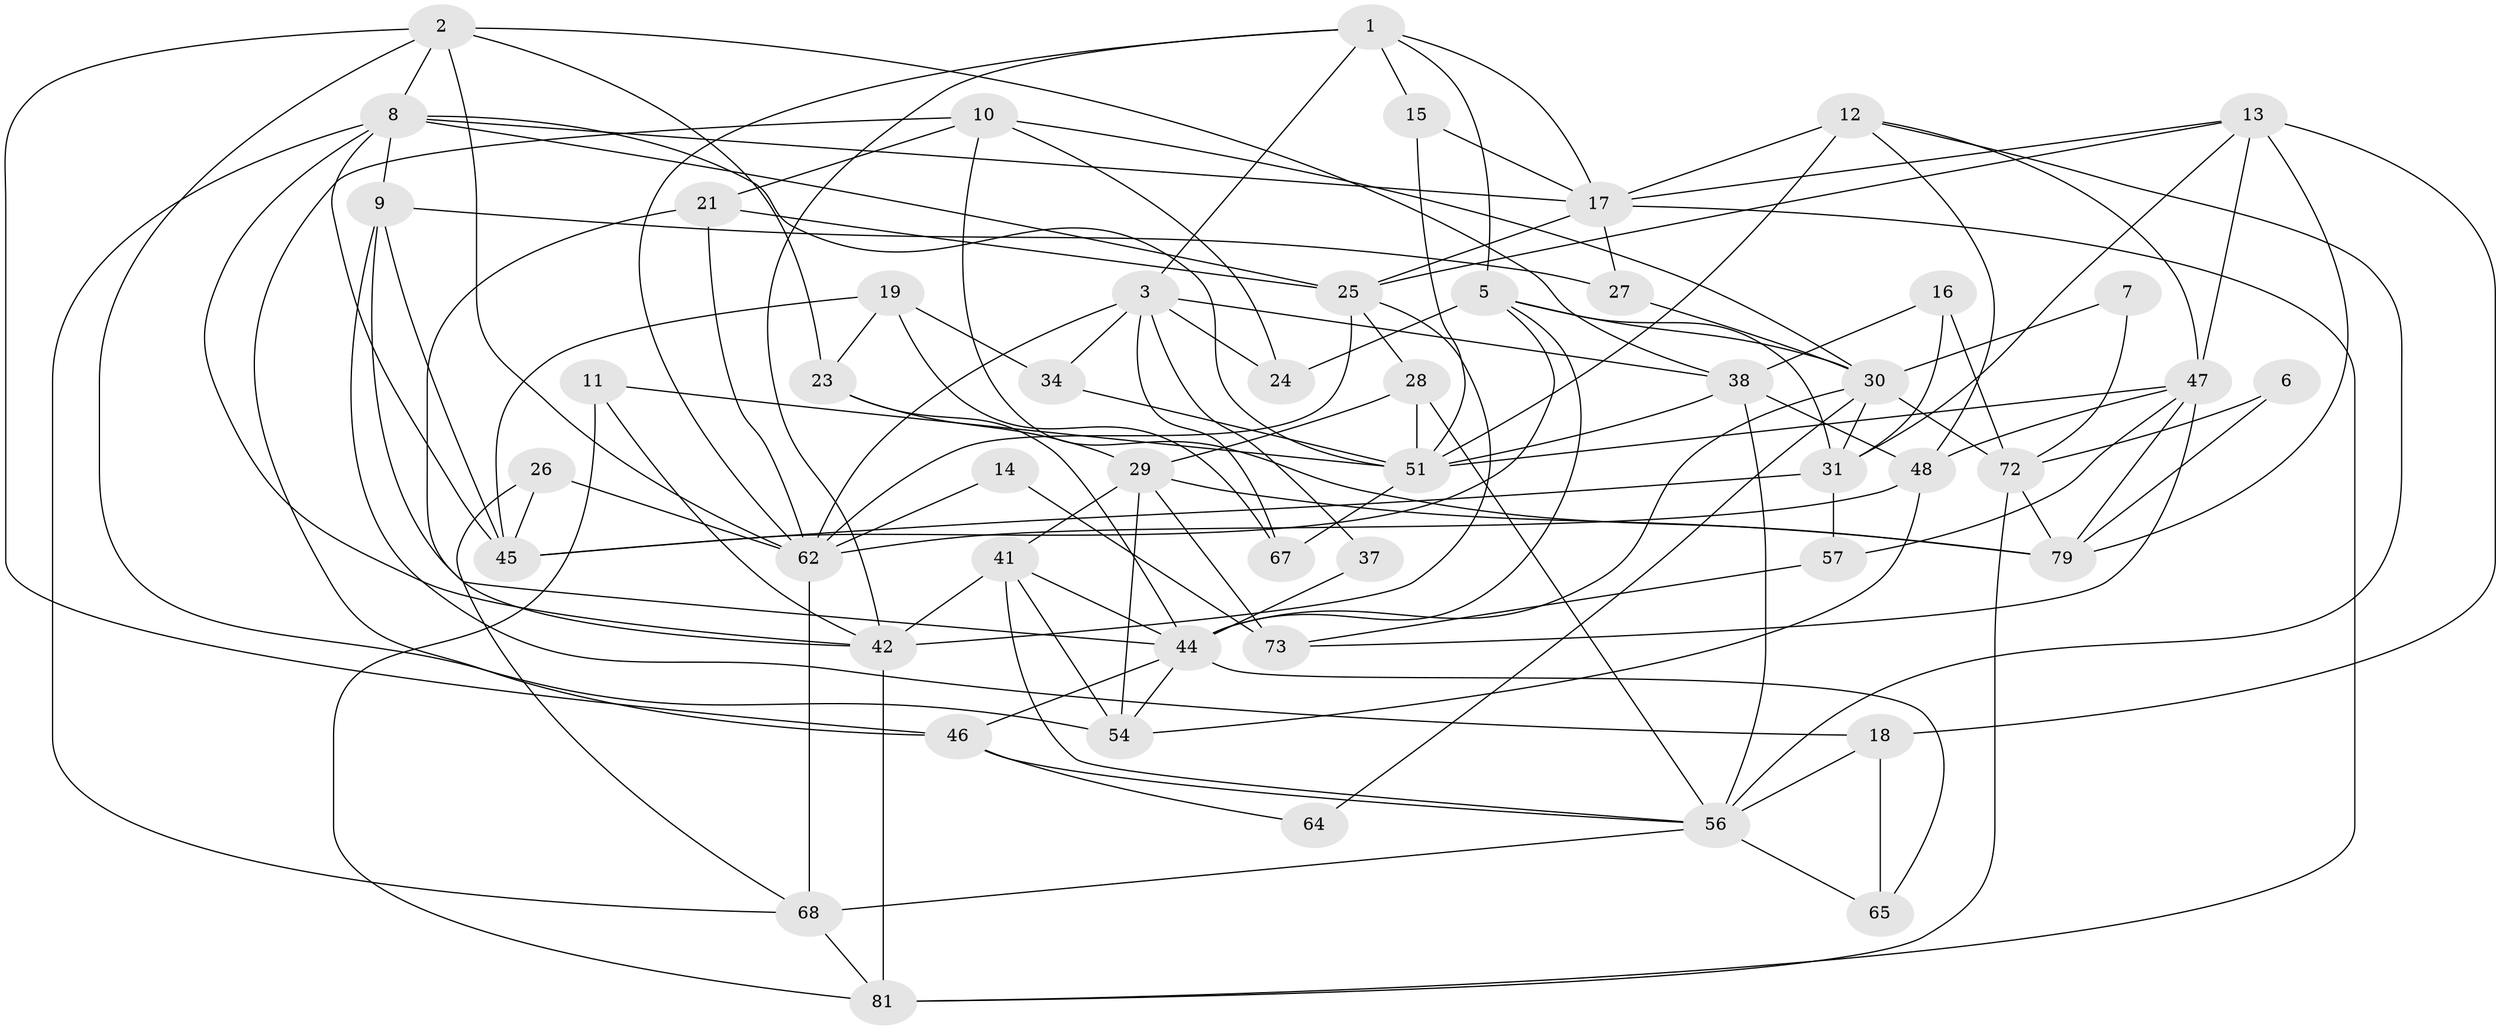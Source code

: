 // original degree distribution, {5: 0.21951219512195122, 3: 0.2926829268292683, 6: 0.10975609756097561, 2: 0.13414634146341464, 4: 0.2073170731707317, 8: 0.012195121951219513, 7: 0.024390243902439025}
// Generated by graph-tools (version 1.1) at 2025/11/02/27/25 16:11:18]
// undirected, 51 vertices, 128 edges
graph export_dot {
graph [start="1"]
  node [color=gray90,style=filled];
  1 [super="+4"];
  2 [super="+32"];
  3 [super="+33"];
  5 [super="+22"];
  6;
  7;
  8 [super="+82"];
  9 [super="+35"];
  10 [super="+20"];
  11 [super="+50"];
  12 [super="+63"];
  13 [super="+60"];
  14;
  15;
  16;
  17 [super="+36"];
  18 [super="+59"];
  19;
  21;
  23;
  24;
  25 [super="+75"];
  26;
  27;
  28;
  29 [super="+40"];
  30 [super="+39"];
  31 [super="+43"];
  34;
  37;
  38 [super="+58"];
  41;
  42 [super="+53"];
  44 [super="+49"];
  45 [super="+61"];
  46 [super="+70"];
  47 [super="+71"];
  48 [super="+52"];
  51 [super="+76"];
  54 [super="+55"];
  56 [super="+77"];
  57;
  62 [super="+66"];
  64;
  65;
  67;
  68 [super="+69"];
  72 [super="+78"];
  73 [super="+74"];
  79 [super="+80"];
  81;
  1 -- 3;
  1 -- 42;
  1 -- 62;
  1 -- 5;
  1 -- 17;
  1 -- 15;
  2 -- 23;
  2 -- 62;
  2 -- 38;
  2 -- 54;
  2 -- 8;
  2 -- 46;
  3 -- 34;
  3 -- 24;
  3 -- 62;
  3 -- 67;
  3 -- 37;
  3 -- 38;
  5 -- 31;
  5 -- 24;
  5 -- 45;
  5 -- 30;
  5 -- 44;
  6 -- 72;
  6 -- 79;
  7 -- 72;
  7 -- 30;
  8 -- 42;
  8 -- 17;
  8 -- 51;
  8 -- 25;
  8 -- 68;
  8 -- 9;
  8 -- 45;
  9 -- 27;
  9 -- 44;
  9 -- 45;
  9 -- 18;
  10 -- 24;
  10 -- 46;
  10 -- 79 [weight=2];
  10 -- 30;
  10 -- 21;
  11 -- 81;
  11 -- 51;
  11 -- 42;
  12 -- 48;
  12 -- 47;
  12 -- 51 [weight=2];
  12 -- 56;
  12 -- 17;
  13 -- 25;
  13 -- 79;
  13 -- 31;
  13 -- 47;
  13 -- 17;
  13 -- 18;
  14 -- 73;
  14 -- 62;
  15 -- 17;
  15 -- 51;
  16 -- 31;
  16 -- 72;
  16 -- 38;
  17 -- 27;
  17 -- 81;
  17 -- 25;
  18 -- 65;
  18 -- 56;
  19 -- 23;
  19 -- 34;
  19 -- 67;
  19 -- 45;
  21 -- 42;
  21 -- 62;
  21 -- 25;
  23 -- 29;
  23 -- 44;
  25 -- 62;
  25 -- 42;
  25 -- 28;
  26 -- 62;
  26 -- 68;
  26 -- 45;
  27 -- 30;
  28 -- 56;
  28 -- 29;
  28 -- 51;
  29 -- 73 [weight=2];
  29 -- 79;
  29 -- 41;
  29 -- 54;
  30 -- 72;
  30 -- 64;
  30 -- 31;
  30 -- 44;
  31 -- 57;
  31 -- 45;
  34 -- 51;
  37 -- 44;
  38 -- 48;
  38 -- 51;
  38 -- 56;
  41 -- 42;
  41 -- 44;
  41 -- 56;
  41 -- 54;
  42 -- 81;
  44 -- 65;
  44 -- 46;
  44 -- 54;
  46 -- 64;
  46 -- 56;
  47 -- 73;
  47 -- 48;
  47 -- 51;
  47 -- 57;
  47 -- 79;
  48 -- 62;
  48 -- 54;
  51 -- 67;
  56 -- 65;
  56 -- 68;
  57 -- 73;
  62 -- 68;
  68 -- 81;
  72 -- 79 [weight=2];
  72 -- 81;
}
